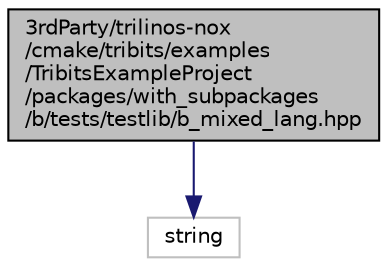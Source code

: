 digraph "3rdParty/trilinos-nox/cmake/tribits/examples/TribitsExampleProject/packages/with_subpackages/b/tests/testlib/b_mixed_lang.hpp"
{
  edge [fontname="Helvetica",fontsize="10",labelfontname="Helvetica",labelfontsize="10"];
  node [fontname="Helvetica",fontsize="10",shape=record];
  Node0 [label="3rdParty/trilinos-nox\l/cmake/tribits/examples\l/TribitsExampleProject\l/packages/with_subpackages\l/b/tests/testlib/b_mixed_lang.hpp",height=0.2,width=0.4,color="black", fillcolor="grey75", style="filled", fontcolor="black"];
  Node0 -> Node1 [color="midnightblue",fontsize="10",style="solid",fontname="Helvetica"];
  Node1 [label="string",height=0.2,width=0.4,color="grey75", fillcolor="white", style="filled"];
}
